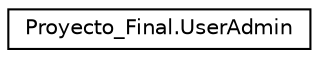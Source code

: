 digraph "Graphical Class Hierarchy"
{
 // INTERACTIVE_SVG=YES
 // LATEX_PDF_SIZE
  edge [fontname="Helvetica",fontsize="10",labelfontname="Helvetica",labelfontsize="10"];
  node [fontname="Helvetica",fontsize="10",shape=record];
  rankdir="LR";
  Node0 [label="Proyecto_Final.UserAdmin",height=0.2,width=0.4,color="black", fillcolor="white", style="filled",URL="$classProyecto__Final_1_1UserAdmin.html",tooltip="Esta clase representa a los administradores del programa."];
}
